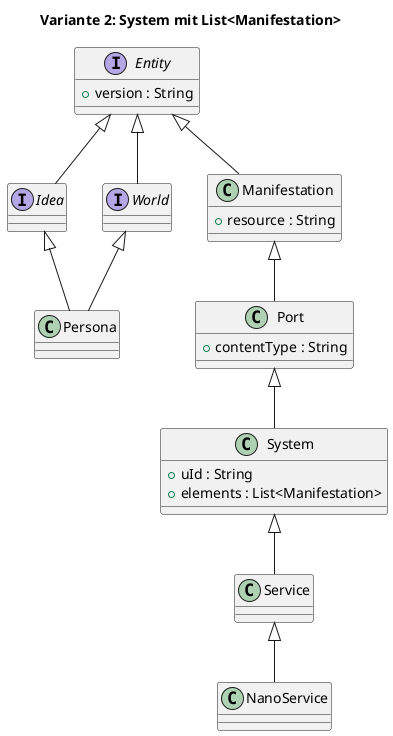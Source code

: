 
@startuml
title Variante 2: System mit List<Manifestation>

interface Entity {
  +version : String
}

interface Idea {
}

interface World {
}

class Manifestation {
  +resource : String
}
class Port {
  +contentType : String
}
class System {
  +uId : String
  +elements : List<Manifestation>
}
class Service
class NanoService

Entity <|-- Manifestation
Manifestation <|-- Port
Port <|-- System
System <|-- Service
Service <|-- NanoService

Entity <|-- Idea
Entity <|-- World
Idea <|-- Persona
World <|-- Persona

@enduml
